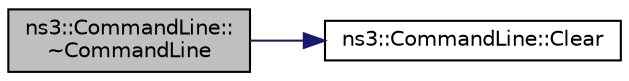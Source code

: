 digraph "ns3::CommandLine::~CommandLine"
{
  edge [fontname="Helvetica",fontsize="10",labelfontname="Helvetica",labelfontsize="10"];
  node [fontname="Helvetica",fontsize="10",shape=record];
  rankdir="LR";
  Node1 [label="ns3::CommandLine::\l~CommandLine",height=0.2,width=0.4,color="black", fillcolor="grey75", style="filled", fontcolor="black"];
  Node1 -> Node2 [color="midnightblue",fontsize="10",style="solid"];
  Node2 [label="ns3::CommandLine::Clear",height=0.2,width=0.4,color="black", fillcolor="white", style="filled",URL="$dc/d87/classns3_1_1CommandLine.html#a7639243a66f5551a21f6a5af263dc3f6"];
}
